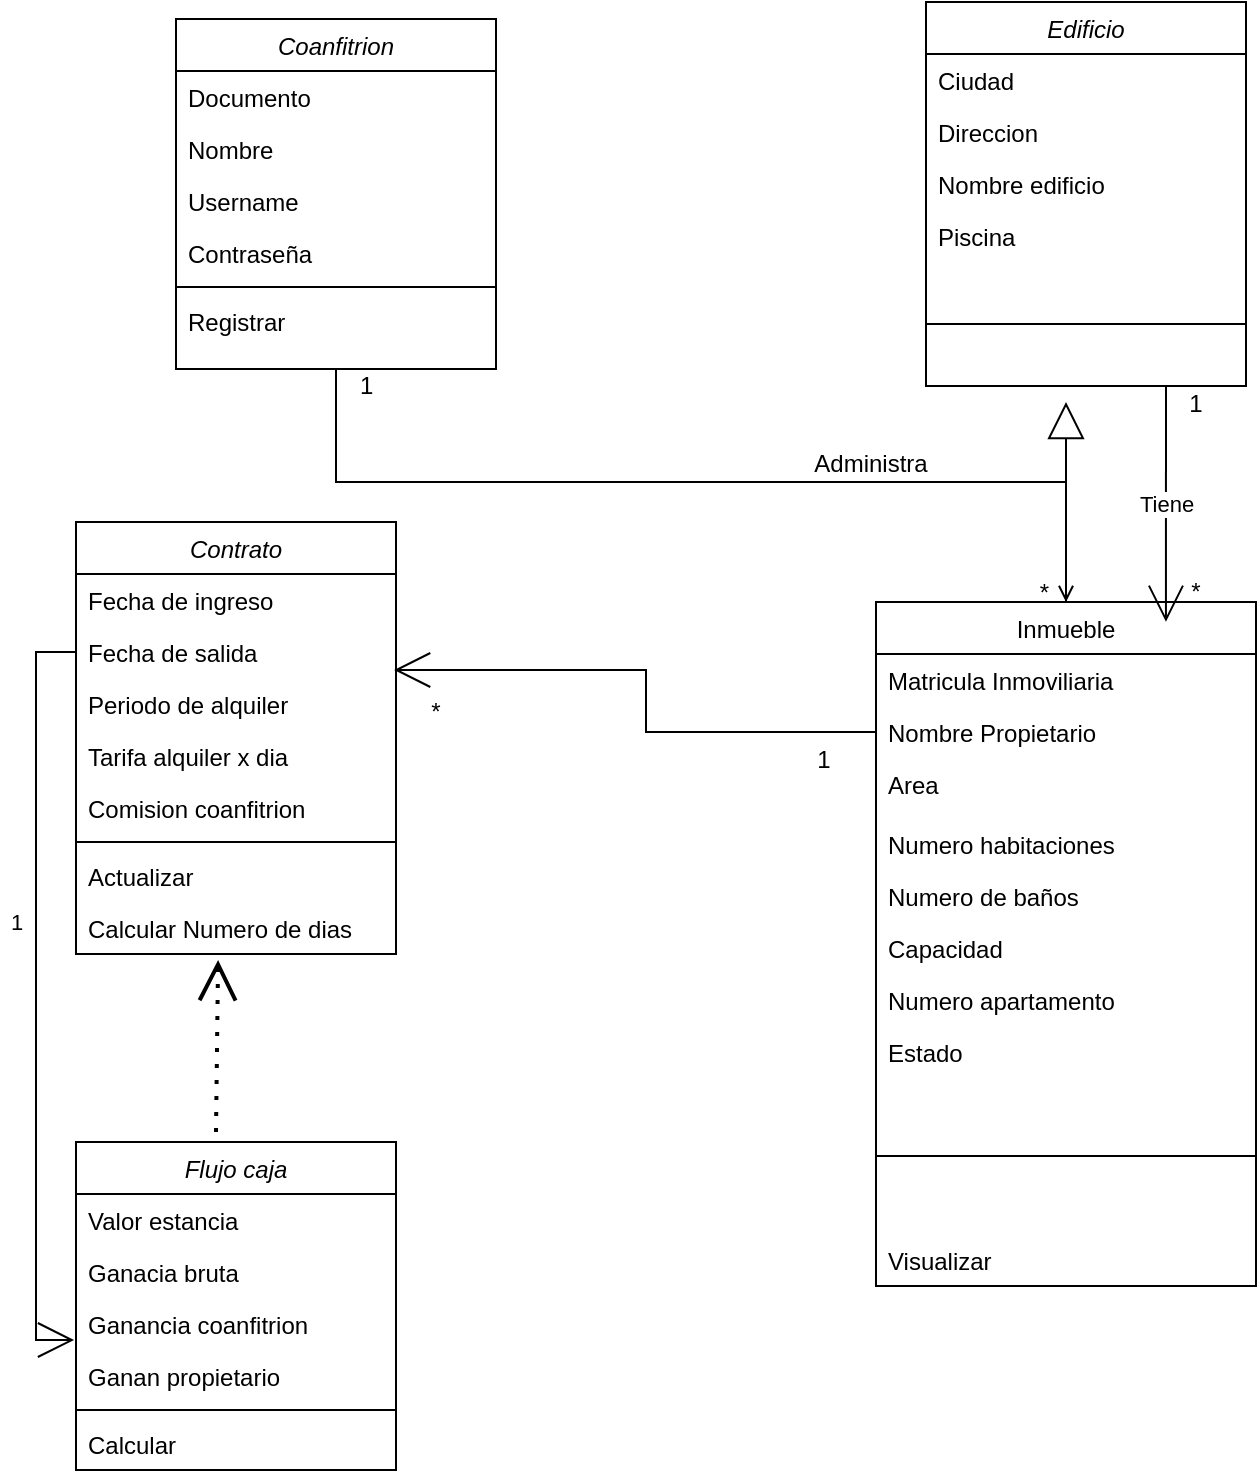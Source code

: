 <mxfile version="20.2.8" type="github">
  <diagram id="C5RBs43oDa-KdzZeNtuy" name="Page-1">
    <mxGraphModel dx="1422" dy="737" grid="1" gridSize="10" guides="1" tooltips="1" connect="1" arrows="1" fold="1" page="1" pageScale="1" pageWidth="827" pageHeight="1169" math="0" shadow="0">
      <root>
        <mxCell id="WIyWlLk6GJQsqaUBKTNV-0" />
        <mxCell id="WIyWlLk6GJQsqaUBKTNV-1" parent="WIyWlLk6GJQsqaUBKTNV-0" />
        <mxCell id="zkfFHV4jXpPFQw0GAbJ--0" value="Coanfitrion" style="swimlane;fontStyle=2;align=center;verticalAlign=top;childLayout=stackLayout;horizontal=1;startSize=26;horizontalStack=0;resizeParent=1;resizeLast=0;collapsible=1;marginBottom=0;rounded=0;shadow=0;strokeWidth=1;" parent="WIyWlLk6GJQsqaUBKTNV-1" vertex="1">
          <mxGeometry x="110" y="28.5" width="160" height="175" as="geometry">
            <mxRectangle x="230" y="140" width="160" height="26" as="alternateBounds" />
          </mxGeometry>
        </mxCell>
        <mxCell id="zkfFHV4jXpPFQw0GAbJ--1" value="Documento" style="text;align=left;verticalAlign=top;spacingLeft=4;spacingRight=4;overflow=hidden;rotatable=0;points=[[0,0.5],[1,0.5]];portConstraint=eastwest;" parent="zkfFHV4jXpPFQw0GAbJ--0" vertex="1">
          <mxGeometry y="26" width="160" height="26" as="geometry" />
        </mxCell>
        <mxCell id="zkfFHV4jXpPFQw0GAbJ--2" value="Nombre " style="text;align=left;verticalAlign=top;spacingLeft=4;spacingRight=4;overflow=hidden;rotatable=0;points=[[0,0.5],[1,0.5]];portConstraint=eastwest;rounded=0;shadow=0;html=0;" parent="zkfFHV4jXpPFQw0GAbJ--0" vertex="1">
          <mxGeometry y="52" width="160" height="26" as="geometry" />
        </mxCell>
        <mxCell id="zkfFHV4jXpPFQw0GAbJ--3" value="Username" style="text;align=left;verticalAlign=top;spacingLeft=4;spacingRight=4;overflow=hidden;rotatable=0;points=[[0,0.5],[1,0.5]];portConstraint=eastwest;rounded=0;shadow=0;html=0;" parent="zkfFHV4jXpPFQw0GAbJ--0" vertex="1">
          <mxGeometry y="78" width="160" height="26" as="geometry" />
        </mxCell>
        <mxCell id="Q6mS0J_Wf-NzDMPxQXlX-47" value="Contraseña" style="text;align=left;verticalAlign=top;spacingLeft=4;spacingRight=4;overflow=hidden;rotatable=0;points=[[0,0.5],[1,0.5]];portConstraint=eastwest;rounded=0;shadow=0;html=0;" parent="zkfFHV4jXpPFQw0GAbJ--0" vertex="1">
          <mxGeometry y="104" width="160" height="26" as="geometry" />
        </mxCell>
        <mxCell id="zkfFHV4jXpPFQw0GAbJ--4" value="" style="line;html=1;strokeWidth=1;align=left;verticalAlign=middle;spacingTop=-1;spacingLeft=3;spacingRight=3;rotatable=0;labelPosition=right;points=[];portConstraint=eastwest;" parent="zkfFHV4jXpPFQw0GAbJ--0" vertex="1">
          <mxGeometry y="130" width="160" height="8" as="geometry" />
        </mxCell>
        <mxCell id="Q6mS0J_Wf-NzDMPxQXlX-50" value="Registrar" style="text;align=left;verticalAlign=top;spacingLeft=4;spacingRight=4;overflow=hidden;rotatable=0;points=[[0,0.5],[1,0.5]];portConstraint=eastwest;" parent="zkfFHV4jXpPFQw0GAbJ--0" vertex="1">
          <mxGeometry y="138" width="160" height="26" as="geometry" />
        </mxCell>
        <mxCell id="Q6mS0J_Wf-NzDMPxQXlX-54" style="edgeStyle=orthogonalEdgeStyle;rounded=0;orthogonalLoop=1;jettySize=auto;html=1;exitX=0.5;exitY=0;exitDx=0;exitDy=0;endArrow=block;endFill=0;strokeWidth=1;endSize=16;" parent="WIyWlLk6GJQsqaUBKTNV-1" source="zkfFHV4jXpPFQw0GAbJ--17" edge="1">
          <mxGeometry relative="1" as="geometry">
            <mxPoint x="555" y="220" as="targetPoint" />
          </mxGeometry>
        </mxCell>
        <mxCell id="zkfFHV4jXpPFQw0GAbJ--17" value="Inmueble" style="swimlane;fontStyle=0;align=center;verticalAlign=top;childLayout=stackLayout;horizontal=1;startSize=26;horizontalStack=0;resizeParent=1;resizeLast=0;collapsible=1;marginBottom=0;rounded=0;shadow=0;strokeWidth=1;" parent="WIyWlLk6GJQsqaUBKTNV-1" vertex="1">
          <mxGeometry x="460" y="320" width="190" height="342" as="geometry">
            <mxRectangle x="550" y="140" width="160" height="26" as="alternateBounds" />
          </mxGeometry>
        </mxCell>
        <mxCell id="zkfFHV4jXpPFQw0GAbJ--18" value="Matricula Inmoviliaria" style="text;align=left;verticalAlign=top;spacingLeft=4;spacingRight=4;overflow=hidden;rotatable=0;points=[[0,0.5],[1,0.5]];portConstraint=eastwest;" parent="zkfFHV4jXpPFQw0GAbJ--17" vertex="1">
          <mxGeometry y="26" width="190" height="26" as="geometry" />
        </mxCell>
        <mxCell id="zkfFHV4jXpPFQw0GAbJ--22" value="Nombre Propietario" style="text;align=left;verticalAlign=top;spacingLeft=4;spacingRight=4;overflow=hidden;rotatable=0;points=[[0,0.5],[1,0.5]];portConstraint=eastwest;rounded=0;shadow=0;html=0;" parent="zkfFHV4jXpPFQw0GAbJ--17" vertex="1">
          <mxGeometry y="52" width="190" height="26" as="geometry" />
        </mxCell>
        <mxCell id="zkfFHV4jXpPFQw0GAbJ--24" value="Area" style="text;align=left;verticalAlign=top;spacingLeft=4;spacingRight=4;overflow=hidden;rotatable=0;points=[[0,0.5],[1,0.5]];portConstraint=eastwest;" parent="zkfFHV4jXpPFQw0GAbJ--17" vertex="1">
          <mxGeometry y="78" width="190" height="30" as="geometry" />
        </mxCell>
        <mxCell id="Q6mS0J_Wf-NzDMPxQXlX-14" value="Numero habitaciones" style="text;align=left;verticalAlign=top;spacingLeft=4;spacingRight=4;overflow=hidden;rotatable=0;points=[[0,0.5],[1,0.5]];portConstraint=eastwest;" parent="zkfFHV4jXpPFQw0GAbJ--17" vertex="1">
          <mxGeometry y="108" width="190" height="26" as="geometry" />
        </mxCell>
        <mxCell id="Q6mS0J_Wf-NzDMPxQXlX-15" value="Numero de baños" style="text;align=left;verticalAlign=top;spacingLeft=4;spacingRight=4;overflow=hidden;rotatable=0;points=[[0,0.5],[1,0.5]];portConstraint=eastwest;" parent="zkfFHV4jXpPFQw0GAbJ--17" vertex="1">
          <mxGeometry y="134" width="190" height="26" as="geometry" />
        </mxCell>
        <mxCell id="Q6mS0J_Wf-NzDMPxQXlX-16" value="Capacidad" style="text;align=left;verticalAlign=top;spacingLeft=4;spacingRight=4;overflow=hidden;rotatable=0;points=[[0,0.5],[1,0.5]];portConstraint=eastwest;" parent="zkfFHV4jXpPFQw0GAbJ--17" vertex="1">
          <mxGeometry y="160" width="190" height="26" as="geometry" />
        </mxCell>
        <mxCell id="Q6mS0J_Wf-NzDMPxQXlX-17" value="Numero apartamento" style="text;align=left;verticalAlign=top;spacingLeft=4;spacingRight=4;overflow=hidden;rotatable=0;points=[[0,0.5],[1,0.5]];portConstraint=eastwest;" parent="zkfFHV4jXpPFQw0GAbJ--17" vertex="1">
          <mxGeometry y="186" width="190" height="26" as="geometry" />
        </mxCell>
        <mxCell id="Q6mS0J_Wf-NzDMPxQXlX-49" value="Estado" style="text;align=left;verticalAlign=top;spacingLeft=4;spacingRight=4;overflow=hidden;rotatable=0;points=[[0,0.5],[1,0.5]];portConstraint=eastwest;rounded=0;shadow=0;html=0;" parent="zkfFHV4jXpPFQw0GAbJ--17" vertex="1">
          <mxGeometry y="212" width="190" height="26" as="geometry" />
        </mxCell>
        <mxCell id="zkfFHV4jXpPFQw0GAbJ--23" value="" style="line;html=1;strokeWidth=1;align=left;verticalAlign=middle;spacingTop=-1;spacingLeft=3;spacingRight=3;rotatable=0;labelPosition=right;points=[];portConstraint=eastwest;" parent="zkfFHV4jXpPFQw0GAbJ--17" vertex="1">
          <mxGeometry y="238" width="190" height="78" as="geometry" />
        </mxCell>
        <mxCell id="Q6mS0J_Wf-NzDMPxQXlX-51" value="Visualizar" style="text;align=left;verticalAlign=top;spacingLeft=4;spacingRight=4;overflow=hidden;rotatable=0;points=[[0,0.5],[1,0.5]];portConstraint=eastwest;" parent="zkfFHV4jXpPFQw0GAbJ--17" vertex="1">
          <mxGeometry y="316" width="190" height="24" as="geometry" />
        </mxCell>
        <mxCell id="zkfFHV4jXpPFQw0GAbJ--26" value="" style="endArrow=open;shadow=0;strokeWidth=1;rounded=0;endFill=1;edgeStyle=elbowEdgeStyle;elbow=vertical;" parent="WIyWlLk6GJQsqaUBKTNV-1" source="zkfFHV4jXpPFQw0GAbJ--0" target="zkfFHV4jXpPFQw0GAbJ--17" edge="1">
          <mxGeometry x="0.5" y="41" relative="1" as="geometry">
            <mxPoint x="380" y="192" as="sourcePoint" />
            <mxPoint x="540" y="192" as="targetPoint" />
            <mxPoint x="-40" y="32" as="offset" />
            <Array as="points">
              <mxPoint x="190" y="260" />
              <mxPoint x="460" y="370" />
              <mxPoint x="270" y="330" />
              <mxPoint x="230" y="360" />
              <mxPoint x="440" y="380" />
            </Array>
          </mxGeometry>
        </mxCell>
        <mxCell id="zkfFHV4jXpPFQw0GAbJ--27" value="1" style="resizable=0;align=left;verticalAlign=bottom;labelBackgroundColor=none;fontSize=12;" parent="zkfFHV4jXpPFQw0GAbJ--26" connectable="0" vertex="1">
          <mxGeometry x="-1" relative="1" as="geometry">
            <mxPoint x="10" y="17" as="offset" />
          </mxGeometry>
        </mxCell>
        <mxCell id="zkfFHV4jXpPFQw0GAbJ--28" value="*" style="resizable=0;align=right;verticalAlign=bottom;labelBackgroundColor=none;fontSize=12;" parent="zkfFHV4jXpPFQw0GAbJ--26" connectable="0" vertex="1">
          <mxGeometry x="1" relative="1" as="geometry">
            <mxPoint x="-7" y="4" as="offset" />
          </mxGeometry>
        </mxCell>
        <mxCell id="zkfFHV4jXpPFQw0GAbJ--29" value="Administra" style="text;html=1;resizable=0;points=[];;align=center;verticalAlign=middle;labelBackgroundColor=none;rounded=0;shadow=0;strokeWidth=1;fontSize=12;" parent="zkfFHV4jXpPFQw0GAbJ--26" vertex="1" connectable="0">
          <mxGeometry x="0.5" y="49" relative="1" as="geometry">
            <mxPoint x="-38" y="40" as="offset" />
          </mxGeometry>
        </mxCell>
        <mxCell id="Q6mS0J_Wf-NzDMPxQXlX-58" value="Tiene" style="edgeStyle=orthogonalEdgeStyle;rounded=0;orthogonalLoop=1;jettySize=auto;html=1;exitX=0.75;exitY=1;exitDx=0;exitDy=0;entryX=0.763;entryY=0.029;entryDx=0;entryDy=0;entryPerimeter=0;strokeWidth=1;endArrow=open;endFill=0;endSize=16;" parent="WIyWlLk6GJQsqaUBKTNV-1" source="Q6mS0J_Wf-NzDMPxQXlX-19" target="zkfFHV4jXpPFQw0GAbJ--17" edge="1">
          <mxGeometry relative="1" as="geometry" />
        </mxCell>
        <mxCell id="Q6mS0J_Wf-NzDMPxQXlX-19" value="Edificio" style="swimlane;fontStyle=2;align=center;verticalAlign=top;childLayout=stackLayout;horizontal=1;startSize=26;horizontalStack=0;resizeParent=1;resizeLast=0;collapsible=1;marginBottom=0;rounded=0;shadow=0;strokeWidth=1;" parent="WIyWlLk6GJQsqaUBKTNV-1" vertex="1">
          <mxGeometry x="485" y="20" width="160" height="192" as="geometry">
            <mxRectangle x="230" y="140" width="160" height="26" as="alternateBounds" />
          </mxGeometry>
        </mxCell>
        <mxCell id="Q6mS0J_Wf-NzDMPxQXlX-11" value="Ciudad" style="text;align=left;verticalAlign=top;spacingLeft=4;spacingRight=4;overflow=hidden;rotatable=0;points=[[0,0.5],[1,0.5]];portConstraint=eastwest;rounded=0;shadow=0;html=0;" parent="Q6mS0J_Wf-NzDMPxQXlX-19" vertex="1">
          <mxGeometry y="26" width="160" height="26" as="geometry" />
        </mxCell>
        <mxCell id="Q6mS0J_Wf-NzDMPxQXlX-12" value="Direccion" style="text;align=left;verticalAlign=top;spacingLeft=4;spacingRight=4;overflow=hidden;rotatable=0;points=[[0,0.5],[1,0.5]];portConstraint=eastwest;rounded=0;shadow=0;html=0;" parent="Q6mS0J_Wf-NzDMPxQXlX-19" vertex="1">
          <mxGeometry y="52" width="160" height="26" as="geometry" />
        </mxCell>
        <mxCell id="Q6mS0J_Wf-NzDMPxQXlX-46" value="Nombre edificio" style="text;align=left;verticalAlign=top;spacingLeft=4;spacingRight=4;overflow=hidden;rotatable=0;points=[[0,0.5],[1,0.5]];portConstraint=eastwest;rounded=0;shadow=0;html=0;" parent="Q6mS0J_Wf-NzDMPxQXlX-19" vertex="1">
          <mxGeometry y="78" width="160" height="26" as="geometry" />
        </mxCell>
        <mxCell id="Q6mS0J_Wf-NzDMPxQXlX-24" value="Piscina" style="text;align=left;verticalAlign=top;spacingLeft=4;spacingRight=4;overflow=hidden;rotatable=0;points=[[0,0.5],[1,0.5]];portConstraint=eastwest;" parent="Q6mS0J_Wf-NzDMPxQXlX-19" vertex="1">
          <mxGeometry y="104" width="160" height="26" as="geometry" />
        </mxCell>
        <mxCell id="Q6mS0J_Wf-NzDMPxQXlX-23" value="" style="line;html=1;strokeWidth=1;align=left;verticalAlign=middle;spacingTop=-1;spacingLeft=3;spacingRight=3;rotatable=0;labelPosition=right;points=[];portConstraint=eastwest;" parent="Q6mS0J_Wf-NzDMPxQXlX-19" vertex="1">
          <mxGeometry y="130" width="160" height="62" as="geometry" />
        </mxCell>
        <mxCell id="Q6mS0J_Wf-NzDMPxQXlX-25" value="Contrato" style="swimlane;fontStyle=2;align=center;verticalAlign=top;childLayout=stackLayout;horizontal=1;startSize=26;horizontalStack=0;resizeParent=1;resizeLast=0;collapsible=1;marginBottom=0;rounded=0;shadow=0;strokeWidth=1;" parent="WIyWlLk6GJQsqaUBKTNV-1" vertex="1">
          <mxGeometry x="60" y="280" width="160" height="216" as="geometry">
            <mxRectangle x="230" y="140" width="160" height="26" as="alternateBounds" />
          </mxGeometry>
        </mxCell>
        <mxCell id="Q6mS0J_Wf-NzDMPxQXlX-26" value="Fecha de ingreso" style="text;align=left;verticalAlign=top;spacingLeft=4;spacingRight=4;overflow=hidden;rotatable=0;points=[[0,0.5],[1,0.5]];portConstraint=eastwest;" parent="Q6mS0J_Wf-NzDMPxQXlX-25" vertex="1">
          <mxGeometry y="26" width="160" height="26" as="geometry" />
        </mxCell>
        <mxCell id="Q6mS0J_Wf-NzDMPxQXlX-27" value="Fecha de salida" style="text;align=left;verticalAlign=top;spacingLeft=4;spacingRight=4;overflow=hidden;rotatable=0;points=[[0,0.5],[1,0.5]];portConstraint=eastwest;rounded=0;shadow=0;html=0;" parent="Q6mS0J_Wf-NzDMPxQXlX-25" vertex="1">
          <mxGeometry y="52" width="160" height="26" as="geometry" />
        </mxCell>
        <mxCell id="Q6mS0J_Wf-NzDMPxQXlX-28" value="Periodo de alquiler" style="text;align=left;verticalAlign=top;spacingLeft=4;spacingRight=4;overflow=hidden;rotatable=0;points=[[0,0.5],[1,0.5]];portConstraint=eastwest;rounded=0;shadow=0;html=0;" parent="Q6mS0J_Wf-NzDMPxQXlX-25" vertex="1">
          <mxGeometry y="78" width="160" height="26" as="geometry" />
        </mxCell>
        <mxCell id="Q6mS0J_Wf-NzDMPxQXlX-31" value="Tarifa alquiler x dia" style="text;align=left;verticalAlign=top;spacingLeft=4;spacingRight=4;overflow=hidden;rotatable=0;points=[[0,0.5],[1,0.5]];portConstraint=eastwest;rounded=0;shadow=0;html=0;" parent="Q6mS0J_Wf-NzDMPxQXlX-25" vertex="1">
          <mxGeometry y="104" width="160" height="26" as="geometry" />
        </mxCell>
        <mxCell id="Q6mS0J_Wf-NzDMPxQXlX-34" value="Comision coanfitrion" style="text;align=left;verticalAlign=top;spacingLeft=4;spacingRight=4;overflow=hidden;rotatable=0;points=[[0,0.5],[1,0.5]];portConstraint=eastwest;rounded=0;shadow=0;html=0;" parent="Q6mS0J_Wf-NzDMPxQXlX-25" vertex="1">
          <mxGeometry y="130" width="160" height="26" as="geometry" />
        </mxCell>
        <mxCell id="Q6mS0J_Wf-NzDMPxQXlX-29" value="" style="line;html=1;strokeWidth=1;align=left;verticalAlign=middle;spacingTop=-1;spacingLeft=3;spacingRight=3;rotatable=0;labelPosition=right;points=[];portConstraint=eastwest;" parent="Q6mS0J_Wf-NzDMPxQXlX-25" vertex="1">
          <mxGeometry y="156" width="160" height="8" as="geometry" />
        </mxCell>
        <mxCell id="Q6mS0J_Wf-NzDMPxQXlX-30" value="Actualizar" style="text;align=left;verticalAlign=top;spacingLeft=4;spacingRight=4;overflow=hidden;rotatable=0;points=[[0,0.5],[1,0.5]];portConstraint=eastwest;" parent="Q6mS0J_Wf-NzDMPxQXlX-25" vertex="1">
          <mxGeometry y="164" width="160" height="26" as="geometry" />
        </mxCell>
        <mxCell id="Q6mS0J_Wf-NzDMPxQXlX-44" value="Calcular Numero de dias" style="text;align=left;verticalAlign=top;spacingLeft=4;spacingRight=4;overflow=hidden;rotatable=0;points=[[0,0.5],[1,0.5]];portConstraint=eastwest;" parent="Q6mS0J_Wf-NzDMPxQXlX-25" vertex="1">
          <mxGeometry y="190" width="160" height="26" as="geometry" />
        </mxCell>
        <mxCell id="Q6mS0J_Wf-NzDMPxQXlX-35" value="Flujo caja" style="swimlane;fontStyle=2;align=center;verticalAlign=top;childLayout=stackLayout;horizontal=1;startSize=26;horizontalStack=0;resizeParent=1;resizeLast=0;collapsible=1;marginBottom=0;rounded=0;shadow=0;strokeWidth=1;" parent="WIyWlLk6GJQsqaUBKTNV-1" vertex="1">
          <mxGeometry x="60" y="590" width="160" height="164" as="geometry">
            <mxRectangle x="230" y="140" width="160" height="26" as="alternateBounds" />
          </mxGeometry>
        </mxCell>
        <mxCell id="Q6mS0J_Wf-NzDMPxQXlX-48" value="Valor estancia" style="text;align=left;verticalAlign=top;spacingLeft=4;spacingRight=4;overflow=hidden;rotatable=0;points=[[0,0.5],[1,0.5]];portConstraint=eastwest;rounded=0;shadow=0;html=0;" parent="Q6mS0J_Wf-NzDMPxQXlX-35" vertex="1">
          <mxGeometry y="26" width="160" height="26" as="geometry" />
        </mxCell>
        <mxCell id="Q6mS0J_Wf-NzDMPxQXlX-38" value="Ganacia bruta" style="text;align=left;verticalAlign=top;spacingLeft=4;spacingRight=4;overflow=hidden;rotatable=0;points=[[0,0.5],[1,0.5]];portConstraint=eastwest;rounded=0;shadow=0;html=0;" parent="Q6mS0J_Wf-NzDMPxQXlX-35" vertex="1">
          <mxGeometry y="52" width="160" height="26" as="geometry" />
        </mxCell>
        <mxCell id="Q6mS0J_Wf-NzDMPxQXlX-39" value="Ganancia coanfitrion" style="text;align=left;verticalAlign=top;spacingLeft=4;spacingRight=4;overflow=hidden;rotatable=0;points=[[0,0.5],[1,0.5]];portConstraint=eastwest;rounded=0;shadow=0;html=0;" parent="Q6mS0J_Wf-NzDMPxQXlX-35" vertex="1">
          <mxGeometry y="78" width="160" height="26" as="geometry" />
        </mxCell>
        <mxCell id="Q6mS0J_Wf-NzDMPxQXlX-40" value="Ganan propietario" style="text;align=left;verticalAlign=top;spacingLeft=4;spacingRight=4;overflow=hidden;rotatable=0;points=[[0,0.5],[1,0.5]];portConstraint=eastwest;rounded=0;shadow=0;html=0;" parent="Q6mS0J_Wf-NzDMPxQXlX-35" vertex="1">
          <mxGeometry y="104" width="160" height="26" as="geometry" />
        </mxCell>
        <mxCell id="Q6mS0J_Wf-NzDMPxQXlX-41" value="" style="line;html=1;strokeWidth=1;align=left;verticalAlign=middle;spacingTop=-1;spacingLeft=3;spacingRight=3;rotatable=0;labelPosition=right;points=[];portConstraint=eastwest;" parent="Q6mS0J_Wf-NzDMPxQXlX-35" vertex="1">
          <mxGeometry y="130" width="160" height="8" as="geometry" />
        </mxCell>
        <mxCell id="Q6mS0J_Wf-NzDMPxQXlX-42" value="Calcular" style="text;align=left;verticalAlign=top;spacingLeft=4;spacingRight=4;overflow=hidden;rotatable=0;points=[[0,0.5],[1,0.5]];portConstraint=eastwest;" parent="Q6mS0J_Wf-NzDMPxQXlX-35" vertex="1">
          <mxGeometry y="138" width="160" height="26" as="geometry" />
        </mxCell>
        <mxCell id="Q6mS0J_Wf-NzDMPxQXlX-55" value="" style="endArrow=open;dashed=1;html=1;dashPattern=1 3;strokeWidth=2;rounded=0;endSize=16;entryX=0.444;entryY=1.115;entryDx=0;entryDy=0;entryPerimeter=0;endFill=0;" parent="WIyWlLk6GJQsqaUBKTNV-1" target="Q6mS0J_Wf-NzDMPxQXlX-44" edge="1">
          <mxGeometry width="50" height="50" relative="1" as="geometry">
            <mxPoint x="130" y="585" as="sourcePoint" />
            <mxPoint x="180" y="535" as="targetPoint" />
          </mxGeometry>
        </mxCell>
        <mxCell id="Q6mS0J_Wf-NzDMPxQXlX-57" value="1" style="edgeStyle=orthogonalEdgeStyle;rounded=0;orthogonalLoop=1;jettySize=auto;html=1;exitX=0;exitY=0.5;exitDx=0;exitDy=0;entryX=-0.006;entryY=0.808;entryDx=0;entryDy=0;entryPerimeter=0;strokeWidth=1;endArrow=open;endFill=0;endSize=16;" parent="WIyWlLk6GJQsqaUBKTNV-1" source="Q6mS0J_Wf-NzDMPxQXlX-27" target="Q6mS0J_Wf-NzDMPxQXlX-39" edge="1">
          <mxGeometry x="-0.191" y="-10" relative="1" as="geometry">
            <mxPoint as="offset" />
          </mxGeometry>
        </mxCell>
        <mxCell id="Q6mS0J_Wf-NzDMPxQXlX-59" value="1" style="text;html=1;strokeColor=none;fillColor=none;align=center;verticalAlign=middle;whiteSpace=wrap;rounded=0;" parent="WIyWlLk6GJQsqaUBKTNV-1" vertex="1">
          <mxGeometry x="600" y="212" width="40" height="18" as="geometry" />
        </mxCell>
        <mxCell id="Q6mS0J_Wf-NzDMPxQXlX-60" value="*" style="text;html=1;strokeColor=none;fillColor=none;align=center;verticalAlign=middle;whiteSpace=wrap;rounded=0;" parent="WIyWlLk6GJQsqaUBKTNV-1" vertex="1">
          <mxGeometry x="590" y="300" width="60" height="30" as="geometry" />
        </mxCell>
        <mxCell id="Q6mS0J_Wf-NzDMPxQXlX-62" style="edgeStyle=orthogonalEdgeStyle;rounded=0;orthogonalLoop=1;jettySize=auto;html=1;exitX=0;exitY=0.5;exitDx=0;exitDy=0;entryX=0.994;entryY=-0.154;entryDx=0;entryDy=0;entryPerimeter=0;strokeWidth=1;endArrow=open;endFill=0;endSize=16;" parent="WIyWlLk6GJQsqaUBKTNV-1" source="zkfFHV4jXpPFQw0GAbJ--22" target="Q6mS0J_Wf-NzDMPxQXlX-28" edge="1">
          <mxGeometry relative="1" as="geometry" />
        </mxCell>
        <mxCell id="Q6mS0J_Wf-NzDMPxQXlX-63" value="1" style="text;html=1;strokeColor=none;fillColor=none;align=center;verticalAlign=middle;whiteSpace=wrap;rounded=0;" parent="WIyWlLk6GJQsqaUBKTNV-1" vertex="1">
          <mxGeometry x="414" y="390" width="40" height="18" as="geometry" />
        </mxCell>
        <mxCell id="Q6mS0J_Wf-NzDMPxQXlX-64" value="*" style="text;html=1;strokeColor=none;fillColor=none;align=center;verticalAlign=middle;whiteSpace=wrap;rounded=0;" parent="WIyWlLk6GJQsqaUBKTNV-1" vertex="1">
          <mxGeometry x="210" y="360" width="60" height="30" as="geometry" />
        </mxCell>
      </root>
    </mxGraphModel>
  </diagram>
</mxfile>
